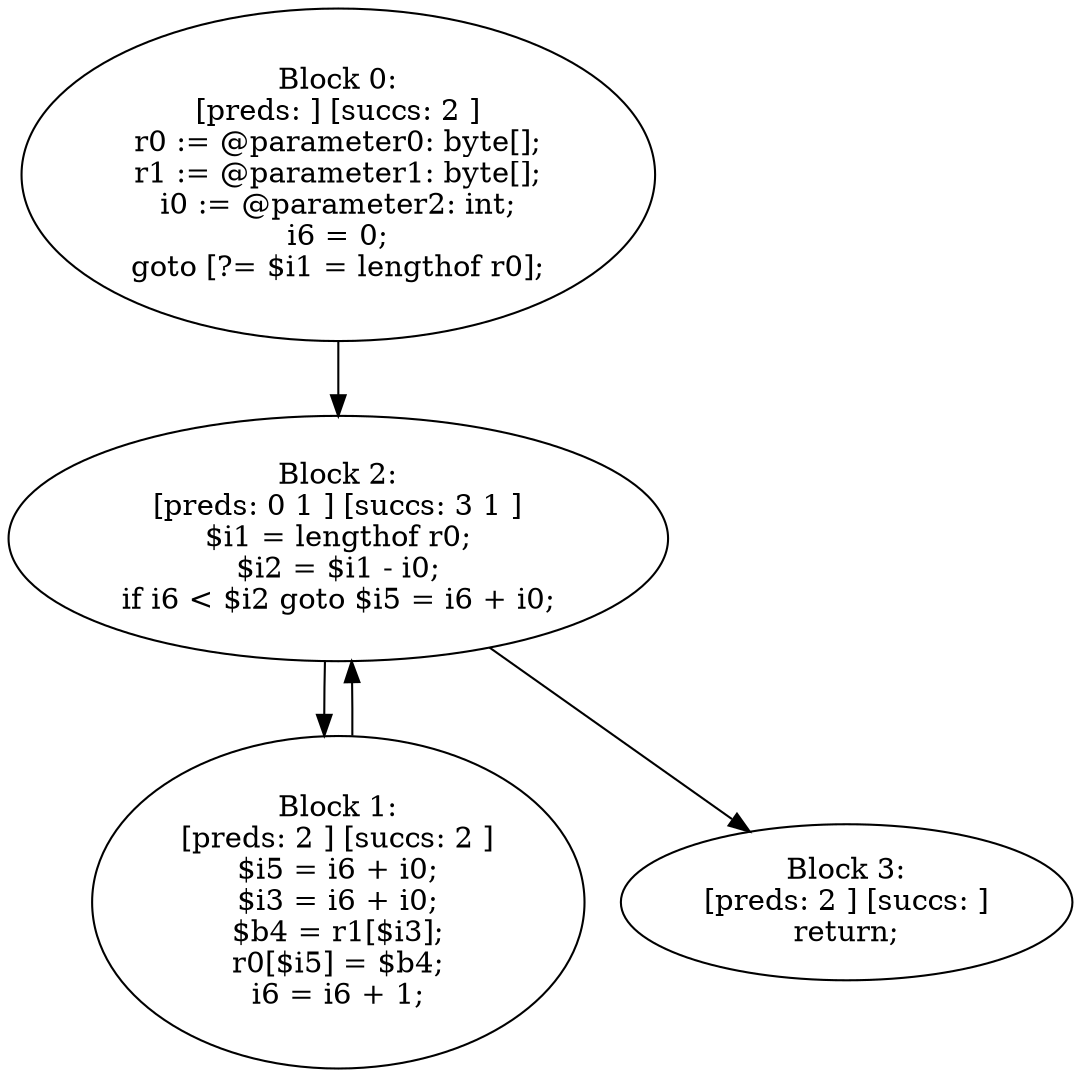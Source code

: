 digraph "unitGraph" {
    "Block 0:
[preds: ] [succs: 2 ]
r0 := @parameter0: byte[];
r1 := @parameter1: byte[];
i0 := @parameter2: int;
i6 = 0;
goto [?= $i1 = lengthof r0];
"
    "Block 1:
[preds: 2 ] [succs: 2 ]
$i5 = i6 + i0;
$i3 = i6 + i0;
$b4 = r1[$i3];
r0[$i5] = $b4;
i6 = i6 + 1;
"
    "Block 2:
[preds: 0 1 ] [succs: 3 1 ]
$i1 = lengthof r0;
$i2 = $i1 - i0;
if i6 < $i2 goto $i5 = i6 + i0;
"
    "Block 3:
[preds: 2 ] [succs: ]
return;
"
    "Block 0:
[preds: ] [succs: 2 ]
r0 := @parameter0: byte[];
r1 := @parameter1: byte[];
i0 := @parameter2: int;
i6 = 0;
goto [?= $i1 = lengthof r0];
"->"Block 2:
[preds: 0 1 ] [succs: 3 1 ]
$i1 = lengthof r0;
$i2 = $i1 - i0;
if i6 < $i2 goto $i5 = i6 + i0;
";
    "Block 1:
[preds: 2 ] [succs: 2 ]
$i5 = i6 + i0;
$i3 = i6 + i0;
$b4 = r1[$i3];
r0[$i5] = $b4;
i6 = i6 + 1;
"->"Block 2:
[preds: 0 1 ] [succs: 3 1 ]
$i1 = lengthof r0;
$i2 = $i1 - i0;
if i6 < $i2 goto $i5 = i6 + i0;
";
    "Block 2:
[preds: 0 1 ] [succs: 3 1 ]
$i1 = lengthof r0;
$i2 = $i1 - i0;
if i6 < $i2 goto $i5 = i6 + i0;
"->"Block 3:
[preds: 2 ] [succs: ]
return;
";
    "Block 2:
[preds: 0 1 ] [succs: 3 1 ]
$i1 = lengthof r0;
$i2 = $i1 - i0;
if i6 < $i2 goto $i5 = i6 + i0;
"->"Block 1:
[preds: 2 ] [succs: 2 ]
$i5 = i6 + i0;
$i3 = i6 + i0;
$b4 = r1[$i3];
r0[$i5] = $b4;
i6 = i6 + 1;
";
}
